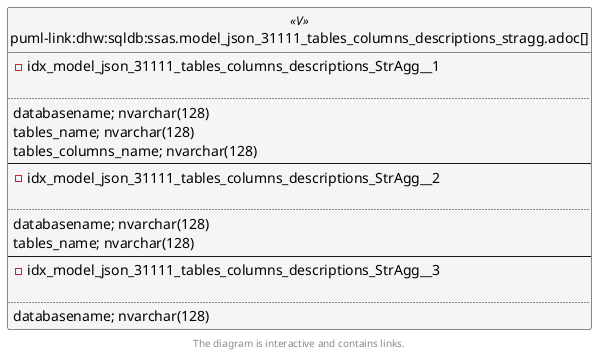 @startuml
left to right direction
'top to bottom direction
hide circle
'avoide "." issues:
set namespaceSeparator none


skinparam class {
  BackgroundColor White
  BackgroundColor<<FN>> Yellow
  BackgroundColor<<FS>> Yellow
  BackgroundColor<<FT>> LightGray
  BackgroundColor<<IF>> Yellow
  BackgroundColor<<IS>> Yellow
  BackgroundColor<<P>> Aqua
  BackgroundColor<<PC>> Aqua
  BackgroundColor<<SN>> Yellow
  BackgroundColor<<SO>> SlateBlue
  BackgroundColor<<TF>> LightGray
  BackgroundColor<<TR>> Tomato
  BackgroundColor<<U>> White
  BackgroundColor<<V>> WhiteSmoke
  BackgroundColor<<X>> Aqua
  BackgroundColor<<external>> AliceBlue
}


entity "puml-link:dhw:sqldb:ssas.model_json_31111_tables_columns_descriptions_stragg.adoc[]" as ssas.model_json_31111_tables_columns_descriptions_StrAgg << V >> {
- idx_model_json_31111_tables_columns_descriptions_StrAgg__1

..
databasename; nvarchar(128)
tables_name; nvarchar(128)
tables_columns_name; nvarchar(128)
--
- idx_model_json_31111_tables_columns_descriptions_StrAgg__2

..
databasename; nvarchar(128)
tables_name; nvarchar(128)
--
- idx_model_json_31111_tables_columns_descriptions_StrAgg__3

..
databasename; nvarchar(128)
}

footer The diagram is interactive and contains links.
@enduml

